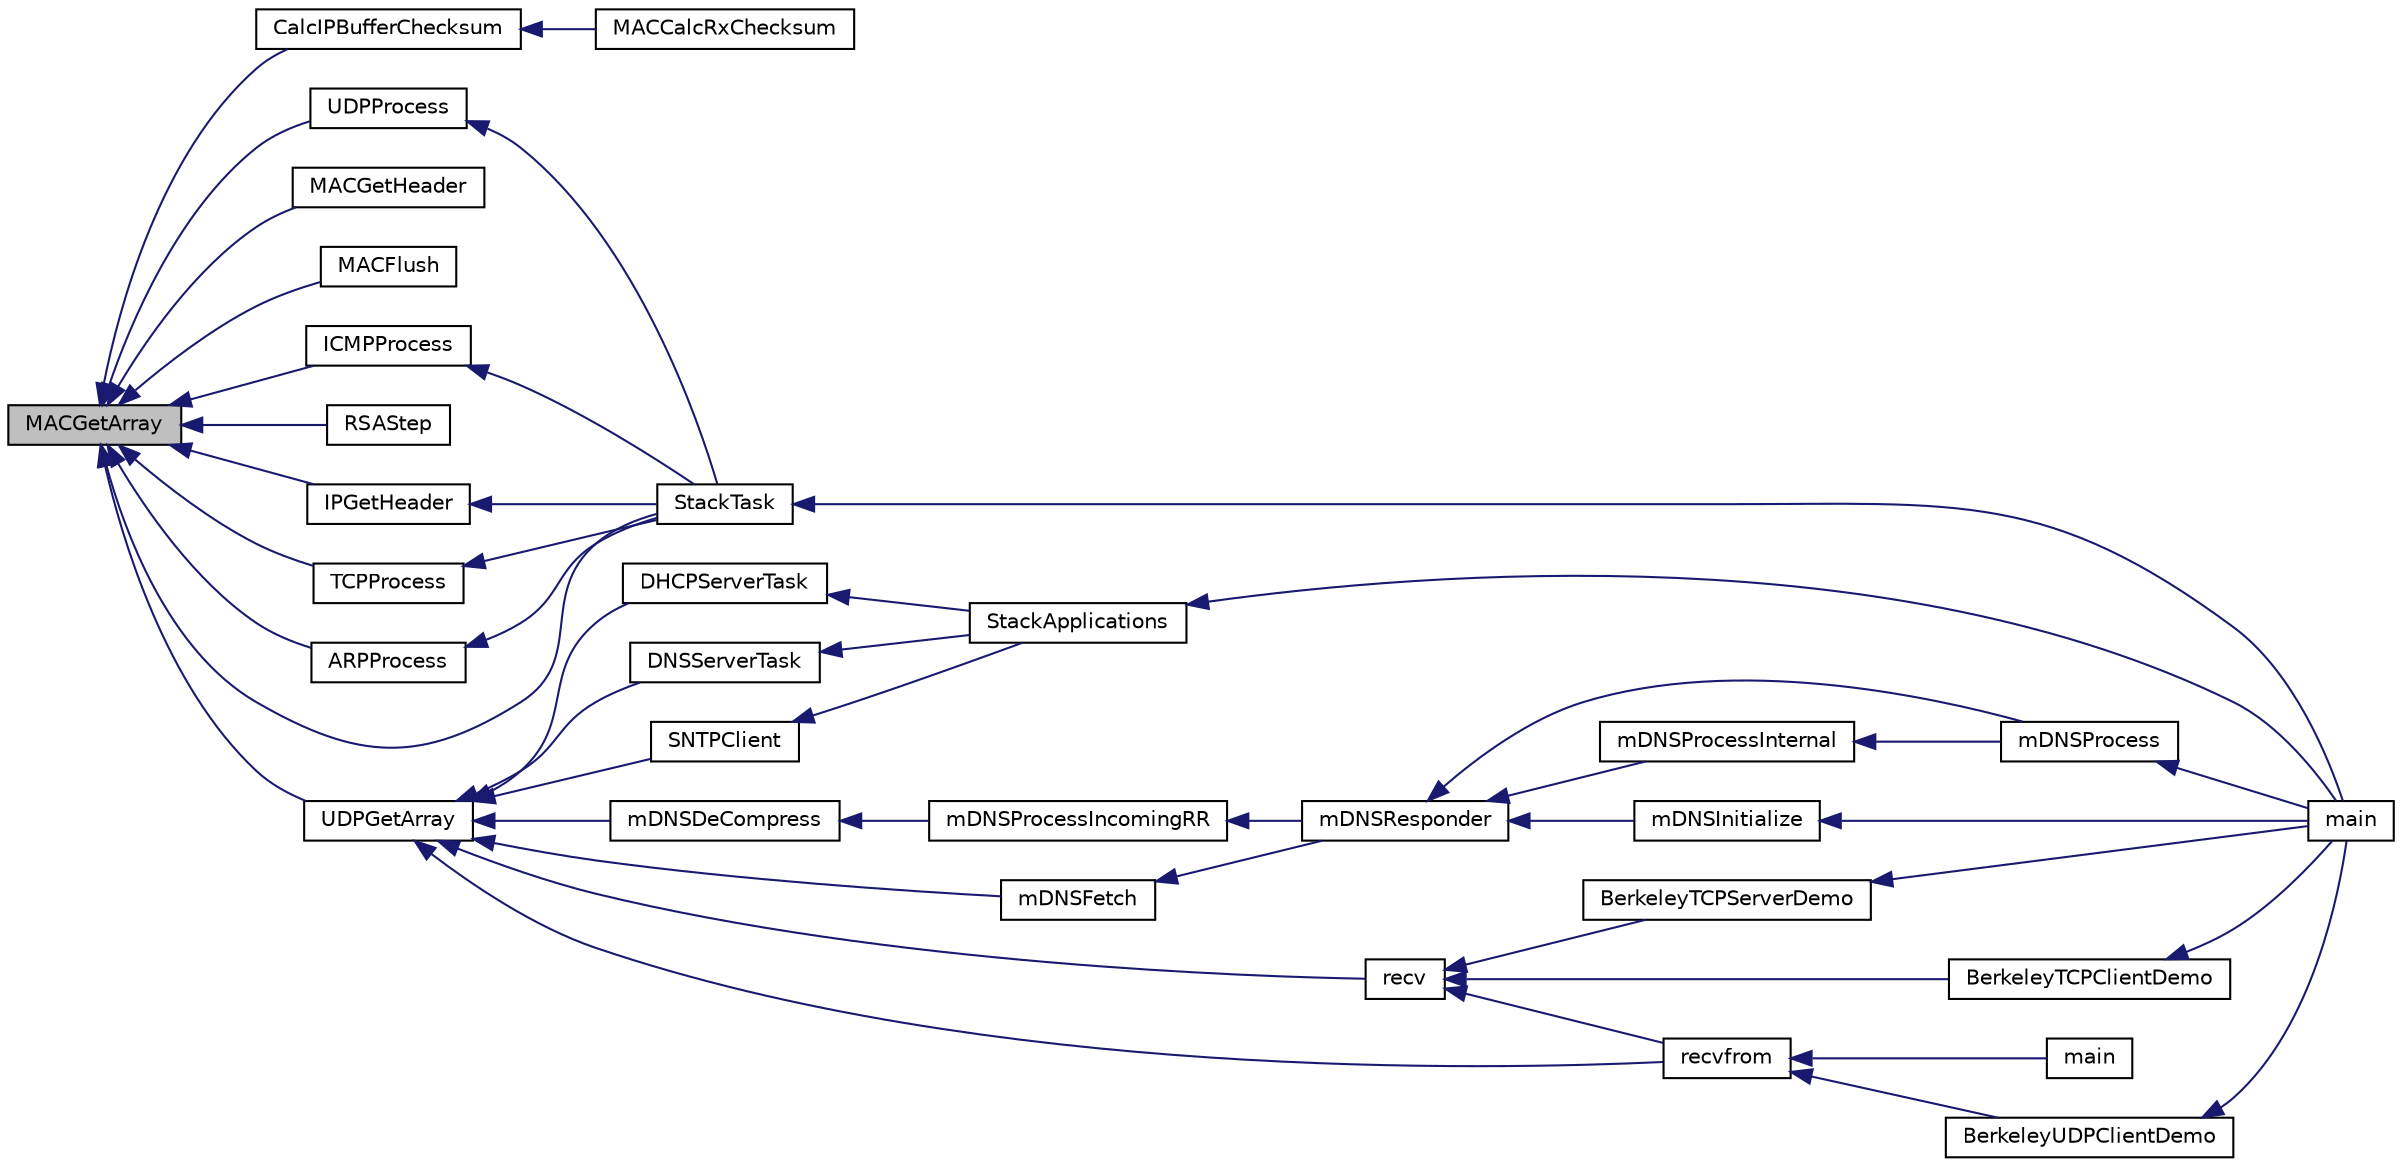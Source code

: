 digraph "MACGetArray"
{
  edge [fontname="Helvetica",fontsize="10",labelfontname="Helvetica",labelfontsize="10"];
  node [fontname="Helvetica",fontsize="10",shape=record];
  rankdir="LR";
  Node1 [label="MACGetArray",height=0.2,width=0.4,color="black", fillcolor="grey75", style="filled", fontcolor="black"];
  Node1 -> Node2 [dir="back",color="midnightblue",fontsize="10",style="solid"];
  Node2 [label="ARPProcess",height=0.2,width=0.4,color="black", fillcolor="white", style="filled",URL="$_a_r_p_8c.html#ae6b09602087182367ecb4c724550be90"];
  Node2 -> Node3 [dir="back",color="midnightblue",fontsize="10",style="solid"];
  Node3 [label="StackTask",height=0.2,width=0.4,color="black", fillcolor="white", style="filled",URL="$_stack_tsk_8c.html#af08da4d2f3df4dd4c1779b43c118c88f"];
  Node3 -> Node4 [dir="back",color="midnightblue",fontsize="10",style="solid"];
  Node4 [label="main",height=0.2,width=0.4,color="black", fillcolor="white", style="filled",URL="$_main_demo_8c.html#a6288eba0f8e8ad3ab1544ad731eb7667"];
  Node1 -> Node5 [dir="back",color="midnightblue",fontsize="10",style="solid"];
  Node5 [label="MACGetHeader",height=0.2,width=0.4,color="black", fillcolor="white", style="filled",URL="$_e_n_c28_j60_8c.html#a18cabbf973ecec4ba5b67dc2c729b753"];
  Node1 -> Node6 [dir="back",color="midnightblue",fontsize="10",style="solid"];
  Node6 [label="MACFlush",height=0.2,width=0.4,color="black", fillcolor="white", style="filled",URL="$_e_n_c28_j60_8c.html#a38dc2cc8c71b2f6bfe51ea8db2acc67c"];
  Node1 -> Node7 [dir="back",color="midnightblue",fontsize="10",style="solid"];
  Node7 [label="CalcIPBufferChecksum",height=0.2,width=0.4,color="black", fillcolor="white", style="filled",URL="$_e_n_c28_j60_8c.html#af14a0a88eef0ca101814acf1157f42a3"];
  Node7 -> Node8 [dir="back",color="midnightblue",fontsize="10",style="solid"];
  Node8 [label="MACCalcRxChecksum",height=0.2,width=0.4,color="black", fillcolor="white", style="filled",URL="$_e_n_c28_j60_8c.html#a2b00386ff2f004b8375d5a4d13a09b5a"];
  Node1 -> Node9 [dir="back",color="midnightblue",fontsize="10",style="solid"];
  Node9 [label="RSAStep",height=0.2,width=0.4,color="black", fillcolor="white", style="filled",URL="$_e_n_c_x24_j600_8c.html#a9f384ff66580f6b8fb0025caa242657b"];
  Node1 -> Node10 [dir="back",color="midnightblue",fontsize="10",style="solid"];
  Node10 [label="ICMPProcess",height=0.2,width=0.4,color="black", fillcolor="white", style="filled",URL="$_i_c_m_p_8c.html#acaf7153a1631ea64d8baefb732f8387e"];
  Node10 -> Node3 [dir="back",color="midnightblue",fontsize="10",style="solid"];
  Node1 -> Node11 [dir="back",color="midnightblue",fontsize="10",style="solid"];
  Node11 [label="IPGetHeader",height=0.2,width=0.4,color="black", fillcolor="white", style="filled",URL="$_i_p_8c.html#ad3e2c3f5e91f8cb460a8e6b30ba02c6a"];
  Node11 -> Node3 [dir="back",color="midnightblue",fontsize="10",style="solid"];
  Node1 -> Node3 [dir="back",color="midnightblue",fontsize="10",style="solid"];
  Node1 -> Node12 [dir="back",color="midnightblue",fontsize="10",style="solid"];
  Node12 [label="TCPProcess",height=0.2,width=0.4,color="black", fillcolor="white", style="filled",URL="$_t_c_p_8c.html#a1fa693b8370b2bb1f10823881a95612c"];
  Node12 -> Node3 [dir="back",color="midnightblue",fontsize="10",style="solid"];
  Node1 -> Node13 [dir="back",color="midnightblue",fontsize="10",style="solid"];
  Node13 [label="UDPGetArray",height=0.2,width=0.4,color="black", fillcolor="white", style="filled",URL="$_u_d_p_8c.html#a2ad4741432dcc367e97c7c6e1d964bdb"];
  Node13 -> Node14 [dir="back",color="midnightblue",fontsize="10",style="solid"];
  Node14 [label="recv",height=0.2,width=0.4,color="black", fillcolor="white", style="filled",URL="$_berkeley_a_p_i_8c.html#a554ce7ef429f34cc322dff78061d60ab"];
  Node14 -> Node15 [dir="back",color="midnightblue",fontsize="10",style="solid"];
  Node15 [label="recvfrom",height=0.2,width=0.4,color="black", fillcolor="white", style="filled",URL="$_berkeley_a_p_i_8c.html#a74916359322194f9857034fb2750a427"];
  Node15 -> Node16 [dir="back",color="midnightblue",fontsize="10",style="solid"];
  Node16 [label="main",height=0.2,width=0.4,color="black", fillcolor="white", style="filled",URL="$_m_c_h_p_detect_8cpp.html#a0ddf1224851353fc92bfbff6f499fa97"];
  Node15 -> Node17 [dir="back",color="midnightblue",fontsize="10",style="solid"];
  Node17 [label="BerkeleyUDPClientDemo",height=0.2,width=0.4,color="black", fillcolor="white", style="filled",URL="$_main_demo_8h.html#a59c55454b90169edc8f242abbc6c815b"];
  Node17 -> Node4 [dir="back",color="midnightblue",fontsize="10",style="solid"];
  Node14 -> Node18 [dir="back",color="midnightblue",fontsize="10",style="solid"];
  Node18 [label="BerkeleyTCPClientDemo",height=0.2,width=0.4,color="black", fillcolor="white", style="filled",URL="$_main_demo_8h.html#a2f47eed84b265359778d4d1c3a47f322"];
  Node18 -> Node4 [dir="back",color="midnightblue",fontsize="10",style="solid"];
  Node14 -> Node19 [dir="back",color="midnightblue",fontsize="10",style="solid"];
  Node19 [label="BerkeleyTCPServerDemo",height=0.2,width=0.4,color="black", fillcolor="white", style="filled",URL="$_main_demo_8h.html#a85ecc0787bf291b36e4aa7bff6b39157"];
  Node19 -> Node4 [dir="back",color="midnightblue",fontsize="10",style="solid"];
  Node13 -> Node15 [dir="back",color="midnightblue",fontsize="10",style="solid"];
  Node13 -> Node20 [dir="back",color="midnightblue",fontsize="10",style="solid"];
  Node20 [label="DHCPServerTask",height=0.2,width=0.4,color="black", fillcolor="white", style="filled",URL="$_d_h_c_ps_8c.html#a928a8299b98250ca1861582fc4016c61"];
  Node20 -> Node21 [dir="back",color="midnightblue",fontsize="10",style="solid"];
  Node21 [label="StackApplications",height=0.2,width=0.4,color="black", fillcolor="white", style="filled",URL="$_stack_tsk_8c.html#a7f8ff33bea9e052705b0a80d2dfcf399"];
  Node21 -> Node4 [dir="back",color="midnightblue",fontsize="10",style="solid"];
  Node13 -> Node22 [dir="back",color="midnightblue",fontsize="10",style="solid"];
  Node22 [label="DNSServerTask",height=0.2,width=0.4,color="black", fillcolor="white", style="filled",URL="$_d_n_ss_8c.html#aa834d9167b0851f5e30485fa75d4da14"];
  Node22 -> Node21 [dir="back",color="midnightblue",fontsize="10",style="solid"];
  Node13 -> Node23 [dir="back",color="midnightblue",fontsize="10",style="solid"];
  Node23 [label="SNTPClient",height=0.2,width=0.4,color="black", fillcolor="white", style="filled",URL="$_s_n_t_p_8c.html#a7ee3d58d5355075489e71a6cd73dc307"];
  Node23 -> Node21 [dir="back",color="midnightblue",fontsize="10",style="solid"];
  Node13 -> Node24 [dir="back",color="midnightblue",fontsize="10",style="solid"];
  Node24 [label="mDNSFetch",height=0.2,width=0.4,color="black", fillcolor="white", style="filled",URL="$_zeroconf_multicast_d_n_s_8c.html#ac55c5857ff8637f0c9a2c8eaefb4969b"];
  Node24 -> Node25 [dir="back",color="midnightblue",fontsize="10",style="solid"];
  Node25 [label="mDNSResponder",height=0.2,width=0.4,color="black", fillcolor="white", style="filled",URL="$_zeroconf_multicast_d_n_s_8c.html#a9db99a259559d5b3e5f537b2b4f235a6"];
  Node25 -> Node26 [dir="back",color="midnightblue",fontsize="10",style="solid"];
  Node26 [label="mDNSInitialize",height=0.2,width=0.4,color="black", fillcolor="white", style="filled",URL="$_zeroconf_multicast_d_n_s_8c.html#adf52d26b251ad70adb7ca097394986d1"];
  Node26 -> Node4 [dir="back",color="midnightblue",fontsize="10",style="solid"];
  Node25 -> Node27 [dir="back",color="midnightblue",fontsize="10",style="solid"];
  Node27 [label="mDNSProcessInternal",height=0.2,width=0.4,color="black", fillcolor="white", style="filled",URL="$_zeroconf_multicast_d_n_s_8c.html#a790561fcaf99874b79eab7db039b8c71"];
  Node27 -> Node28 [dir="back",color="midnightblue",fontsize="10",style="solid"];
  Node28 [label="mDNSProcess",height=0.2,width=0.4,color="black", fillcolor="white", style="filled",URL="$_zeroconf_multicast_d_n_s_8c.html#a2b66183d48d7fd2050e1661557927e1e"];
  Node28 -> Node4 [dir="back",color="midnightblue",fontsize="10",style="solid"];
  Node25 -> Node28 [dir="back",color="midnightblue",fontsize="10",style="solid"];
  Node13 -> Node29 [dir="back",color="midnightblue",fontsize="10",style="solid"];
  Node29 [label="mDNSDeCompress",height=0.2,width=0.4,color="black", fillcolor="white", style="filled",URL="$_zeroconf_multicast_d_n_s_8c.html#a85f02dd49ff057009f82a11dd68b1cb6"];
  Node29 -> Node30 [dir="back",color="midnightblue",fontsize="10",style="solid"];
  Node30 [label="mDNSProcessIncomingRR",height=0.2,width=0.4,color="black", fillcolor="white", style="filled",URL="$_zeroconf_multicast_d_n_s_8c.html#a5d86d8b87c6bf781cb3692eb49041cb7"];
  Node30 -> Node25 [dir="back",color="midnightblue",fontsize="10",style="solid"];
  Node1 -> Node31 [dir="back",color="midnightblue",fontsize="10",style="solid"];
  Node31 [label="UDPProcess",height=0.2,width=0.4,color="black", fillcolor="white", style="filled",URL="$_u_d_p_8c.html#a49305099f869233eaab80c0953df6eed"];
  Node31 -> Node3 [dir="back",color="midnightblue",fontsize="10",style="solid"];
}

